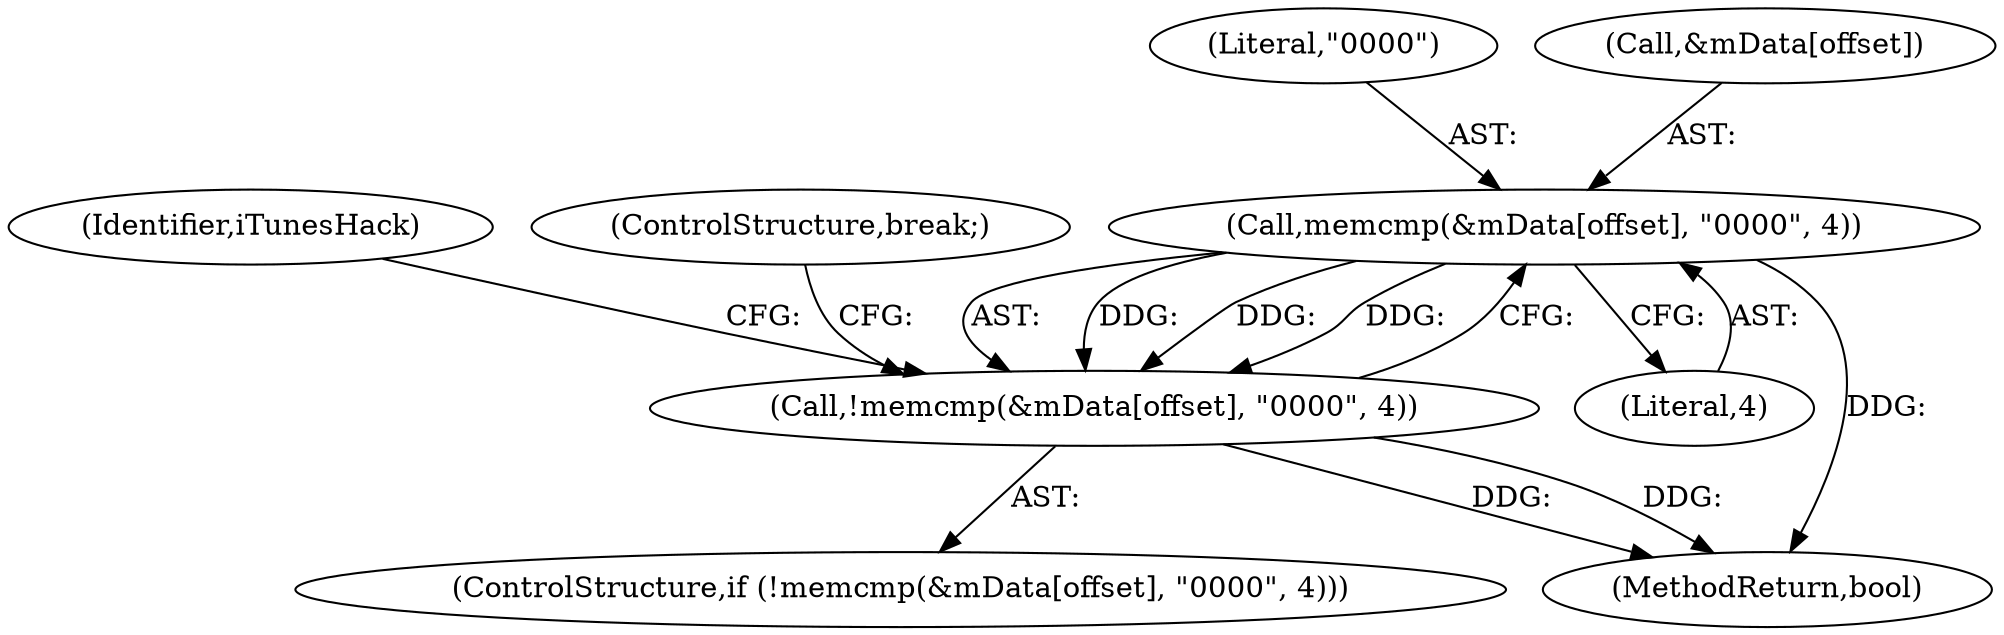digraph "0_Android_dd3ca4d6b81a9ae2ddf358b7b93d2f8c010921f5@API" {
"1000127" [label="(Call,memcmp(&mData[offset], \"\0\0\0\0\", 4))"];
"1000126" [label="(Call,!memcmp(&mData[offset], \"\0\0\0\0\", 4))"];
"1000133" [label="(Literal,4)"];
"1000126" [label="(Call,!memcmp(&mData[offset], \"\0\0\0\0\", 4))"];
"1000132" [label="(Literal,\"\0\0\0\0\")"];
"1000125" [label="(ControlStructure,if (!memcmp(&mData[offset], \"\0\0\0\0\", 4)))"];
"1000127" [label="(Call,memcmp(&mData[offset], \"\0\0\0\0\", 4))"];
"1000128" [label="(Call,&mData[offset])"];
"1000389" [label="(MethodReturn,bool)"];
"1000138" [label="(Identifier,iTunesHack)"];
"1000135" [label="(ControlStructure,break;)"];
"1000127" -> "1000126"  [label="AST: "];
"1000127" -> "1000133"  [label="CFG: "];
"1000128" -> "1000127"  [label="AST: "];
"1000132" -> "1000127"  [label="AST: "];
"1000133" -> "1000127"  [label="AST: "];
"1000126" -> "1000127"  [label="CFG: "];
"1000127" -> "1000389"  [label="DDG: "];
"1000127" -> "1000126"  [label="DDG: "];
"1000127" -> "1000126"  [label="DDG: "];
"1000127" -> "1000126"  [label="DDG: "];
"1000126" -> "1000125"  [label="AST: "];
"1000135" -> "1000126"  [label="CFG: "];
"1000138" -> "1000126"  [label="CFG: "];
"1000126" -> "1000389"  [label="DDG: "];
"1000126" -> "1000389"  [label="DDG: "];
}
